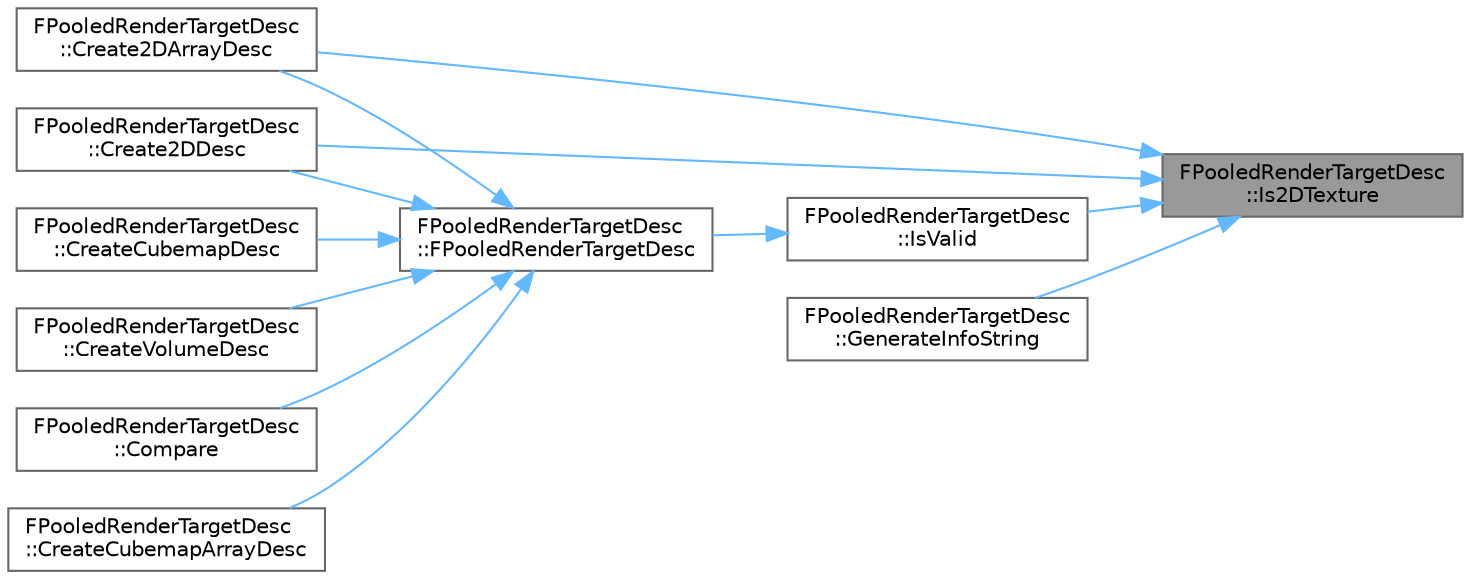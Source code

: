 digraph "FPooledRenderTargetDesc::Is2DTexture"
{
 // INTERACTIVE_SVG=YES
 // LATEX_PDF_SIZE
  bgcolor="transparent";
  edge [fontname=Helvetica,fontsize=10,labelfontname=Helvetica,labelfontsize=10];
  node [fontname=Helvetica,fontsize=10,shape=box,height=0.2,width=0.4];
  rankdir="RL";
  Node1 [id="Node000001",label="FPooledRenderTargetDesc\l::Is2DTexture",height=0.2,width=0.4,color="gray40", fillcolor="grey60", style="filled", fontcolor="black",tooltip=" "];
  Node1 -> Node2 [id="edge1_Node000001_Node000002",dir="back",color="steelblue1",style="solid",tooltip=" "];
  Node2 [id="Node000002",label="FPooledRenderTargetDesc\l::Create2DArrayDesc",height=0.2,width=0.4,color="grey40", fillcolor="white", style="filled",URL="$df/dc6/structFPooledRenderTargetDesc.html#a17cd5fc74bcda5e8e3d206e85ad143b9",tooltip="Factory function to create 2D array texture description."];
  Node1 -> Node3 [id="edge2_Node000001_Node000003",dir="back",color="steelblue1",style="solid",tooltip=" "];
  Node3 [id="Node000003",label="FPooledRenderTargetDesc\l::Create2DDesc",height=0.2,width=0.4,color="grey40", fillcolor="white", style="filled",URL="$df/dc6/structFPooledRenderTargetDesc.html#a25f1576b76d59486d657a1f74198cc47",tooltip="Factory function to create 2D texture description."];
  Node1 -> Node4 [id="edge3_Node000001_Node000004",dir="back",color="steelblue1",style="solid",tooltip=" "];
  Node4 [id="Node000004",label="FPooledRenderTargetDesc\l::GenerateInfoString",height=0.2,width=0.4,color="grey40", fillcolor="white", style="filled",URL="$df/dc6/structFPooledRenderTargetDesc.html#ad83935089cf53ee226cc119065c76868",tooltip="for debugging purpose"];
  Node1 -> Node5 [id="edge4_Node000001_Node000005",dir="back",color="steelblue1",style="solid",tooltip=" "];
  Node5 [id="Node000005",label="FPooledRenderTargetDesc\l::IsValid",height=0.2,width=0.4,color="grey40", fillcolor="white", style="filled",URL="$df/dc6/structFPooledRenderTargetDesc.html#a10c2f4fafb449e658d5c560ff77eedbc",tooltip=" "];
  Node5 -> Node6 [id="edge5_Node000005_Node000006",dir="back",color="steelblue1",style="solid",tooltip=" "];
  Node6 [id="Node000006",label="FPooledRenderTargetDesc\l::FPooledRenderTargetDesc",height=0.2,width=0.4,color="grey40", fillcolor="white", style="filled",URL="$df/dc6/structFPooledRenderTargetDesc.html#ad6e233ee21c3a3103d941ee92cf7f945",tooltip="Default constructor, use one of the factory functions below to make a valid description."];
  Node6 -> Node7 [id="edge6_Node000006_Node000007",dir="back",color="steelblue1",style="solid",tooltip=" "];
  Node7 [id="Node000007",label="FPooledRenderTargetDesc\l::Compare",height=0.2,width=0.4,color="grey40", fillcolor="white", style="filled",URL="$df/dc6/structFPooledRenderTargetDesc.html#ad72567f6a89cd399c1dfa2c470936387",tooltip="Comparison operator to test if a render target can be reused."];
  Node6 -> Node2 [id="edge7_Node000006_Node000002",dir="back",color="steelblue1",style="solid",tooltip=" "];
  Node6 -> Node3 [id="edge8_Node000006_Node000003",dir="back",color="steelblue1",style="solid",tooltip=" "];
  Node6 -> Node8 [id="edge9_Node000006_Node000008",dir="back",color="steelblue1",style="solid",tooltip=" "];
  Node8 [id="Node000008",label="FPooledRenderTargetDesc\l::CreateCubemapArrayDesc",height=0.2,width=0.4,color="grey40", fillcolor="white", style="filled",URL="$df/dc6/structFPooledRenderTargetDesc.html#acc4232ad402759d242a4da3b25320391",tooltip="Factory function to create cube map array texture description."];
  Node6 -> Node9 [id="edge10_Node000006_Node000009",dir="back",color="steelblue1",style="solid",tooltip=" "];
  Node9 [id="Node000009",label="FPooledRenderTargetDesc\l::CreateCubemapDesc",height=0.2,width=0.4,color="grey40", fillcolor="white", style="filled",URL="$df/dc6/structFPooledRenderTargetDesc.html#a8618aaec6b23641a8e279615d9e78dd6",tooltip="Factory function to create cube map texture description."];
  Node6 -> Node10 [id="edge11_Node000006_Node000010",dir="back",color="steelblue1",style="solid",tooltip=" "];
  Node10 [id="Node000010",label="FPooledRenderTargetDesc\l::CreateVolumeDesc",height=0.2,width=0.4,color="grey40", fillcolor="white", style="filled",URL="$df/dc6/structFPooledRenderTargetDesc.html#a31b2719551553d996de4b20d65ceab6d",tooltip="Factory function to create 3D texture description."];
}
